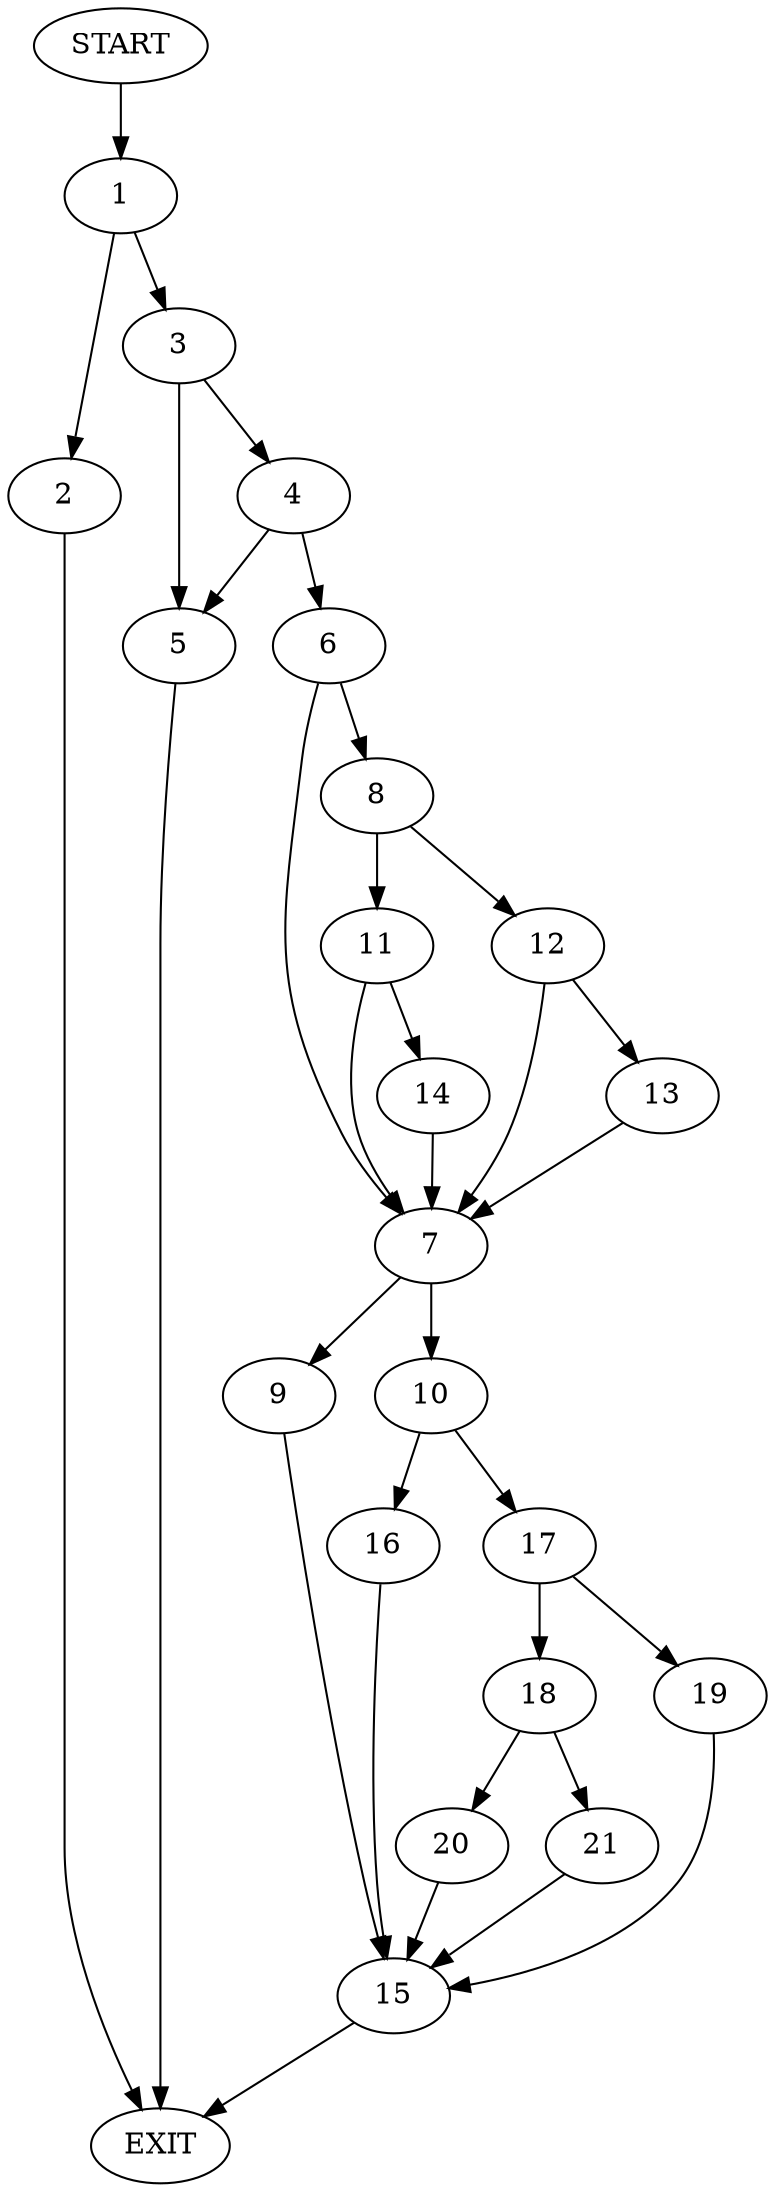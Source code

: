 digraph {
0 [label="START"]
22 [label="EXIT"]
0 -> 1
1 -> 2
1 -> 3
3 -> 4
3 -> 5
2 -> 22
5 -> 22
4 -> 5
4 -> 6
6 -> 7
6 -> 8
7 -> 9
7 -> 10
8 -> 11
8 -> 12
12 -> 13
12 -> 7
11 -> 14
11 -> 7
13 -> 7
14 -> 7
9 -> 15
10 -> 16
10 -> 17
15 -> 22
17 -> 18
17 -> 19
16 -> 15
19 -> 15
18 -> 20
18 -> 21
20 -> 15
21 -> 15
}
